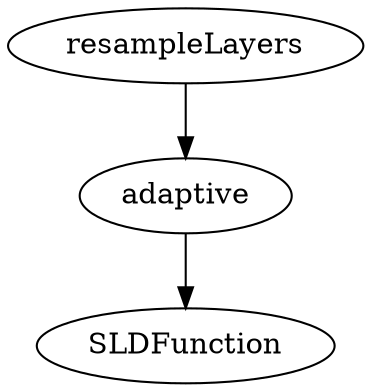 /* Created by mdot for Matlab */
digraph m2html {
  adaptive -> SLDFunction;
  resampleLayers -> adaptive;

  SLDFunction [URL="SLDFunction.html"];
  adaptive [URL="adaptive.html"];
  resampleLayers [URL="resampleLayers.html"];
}